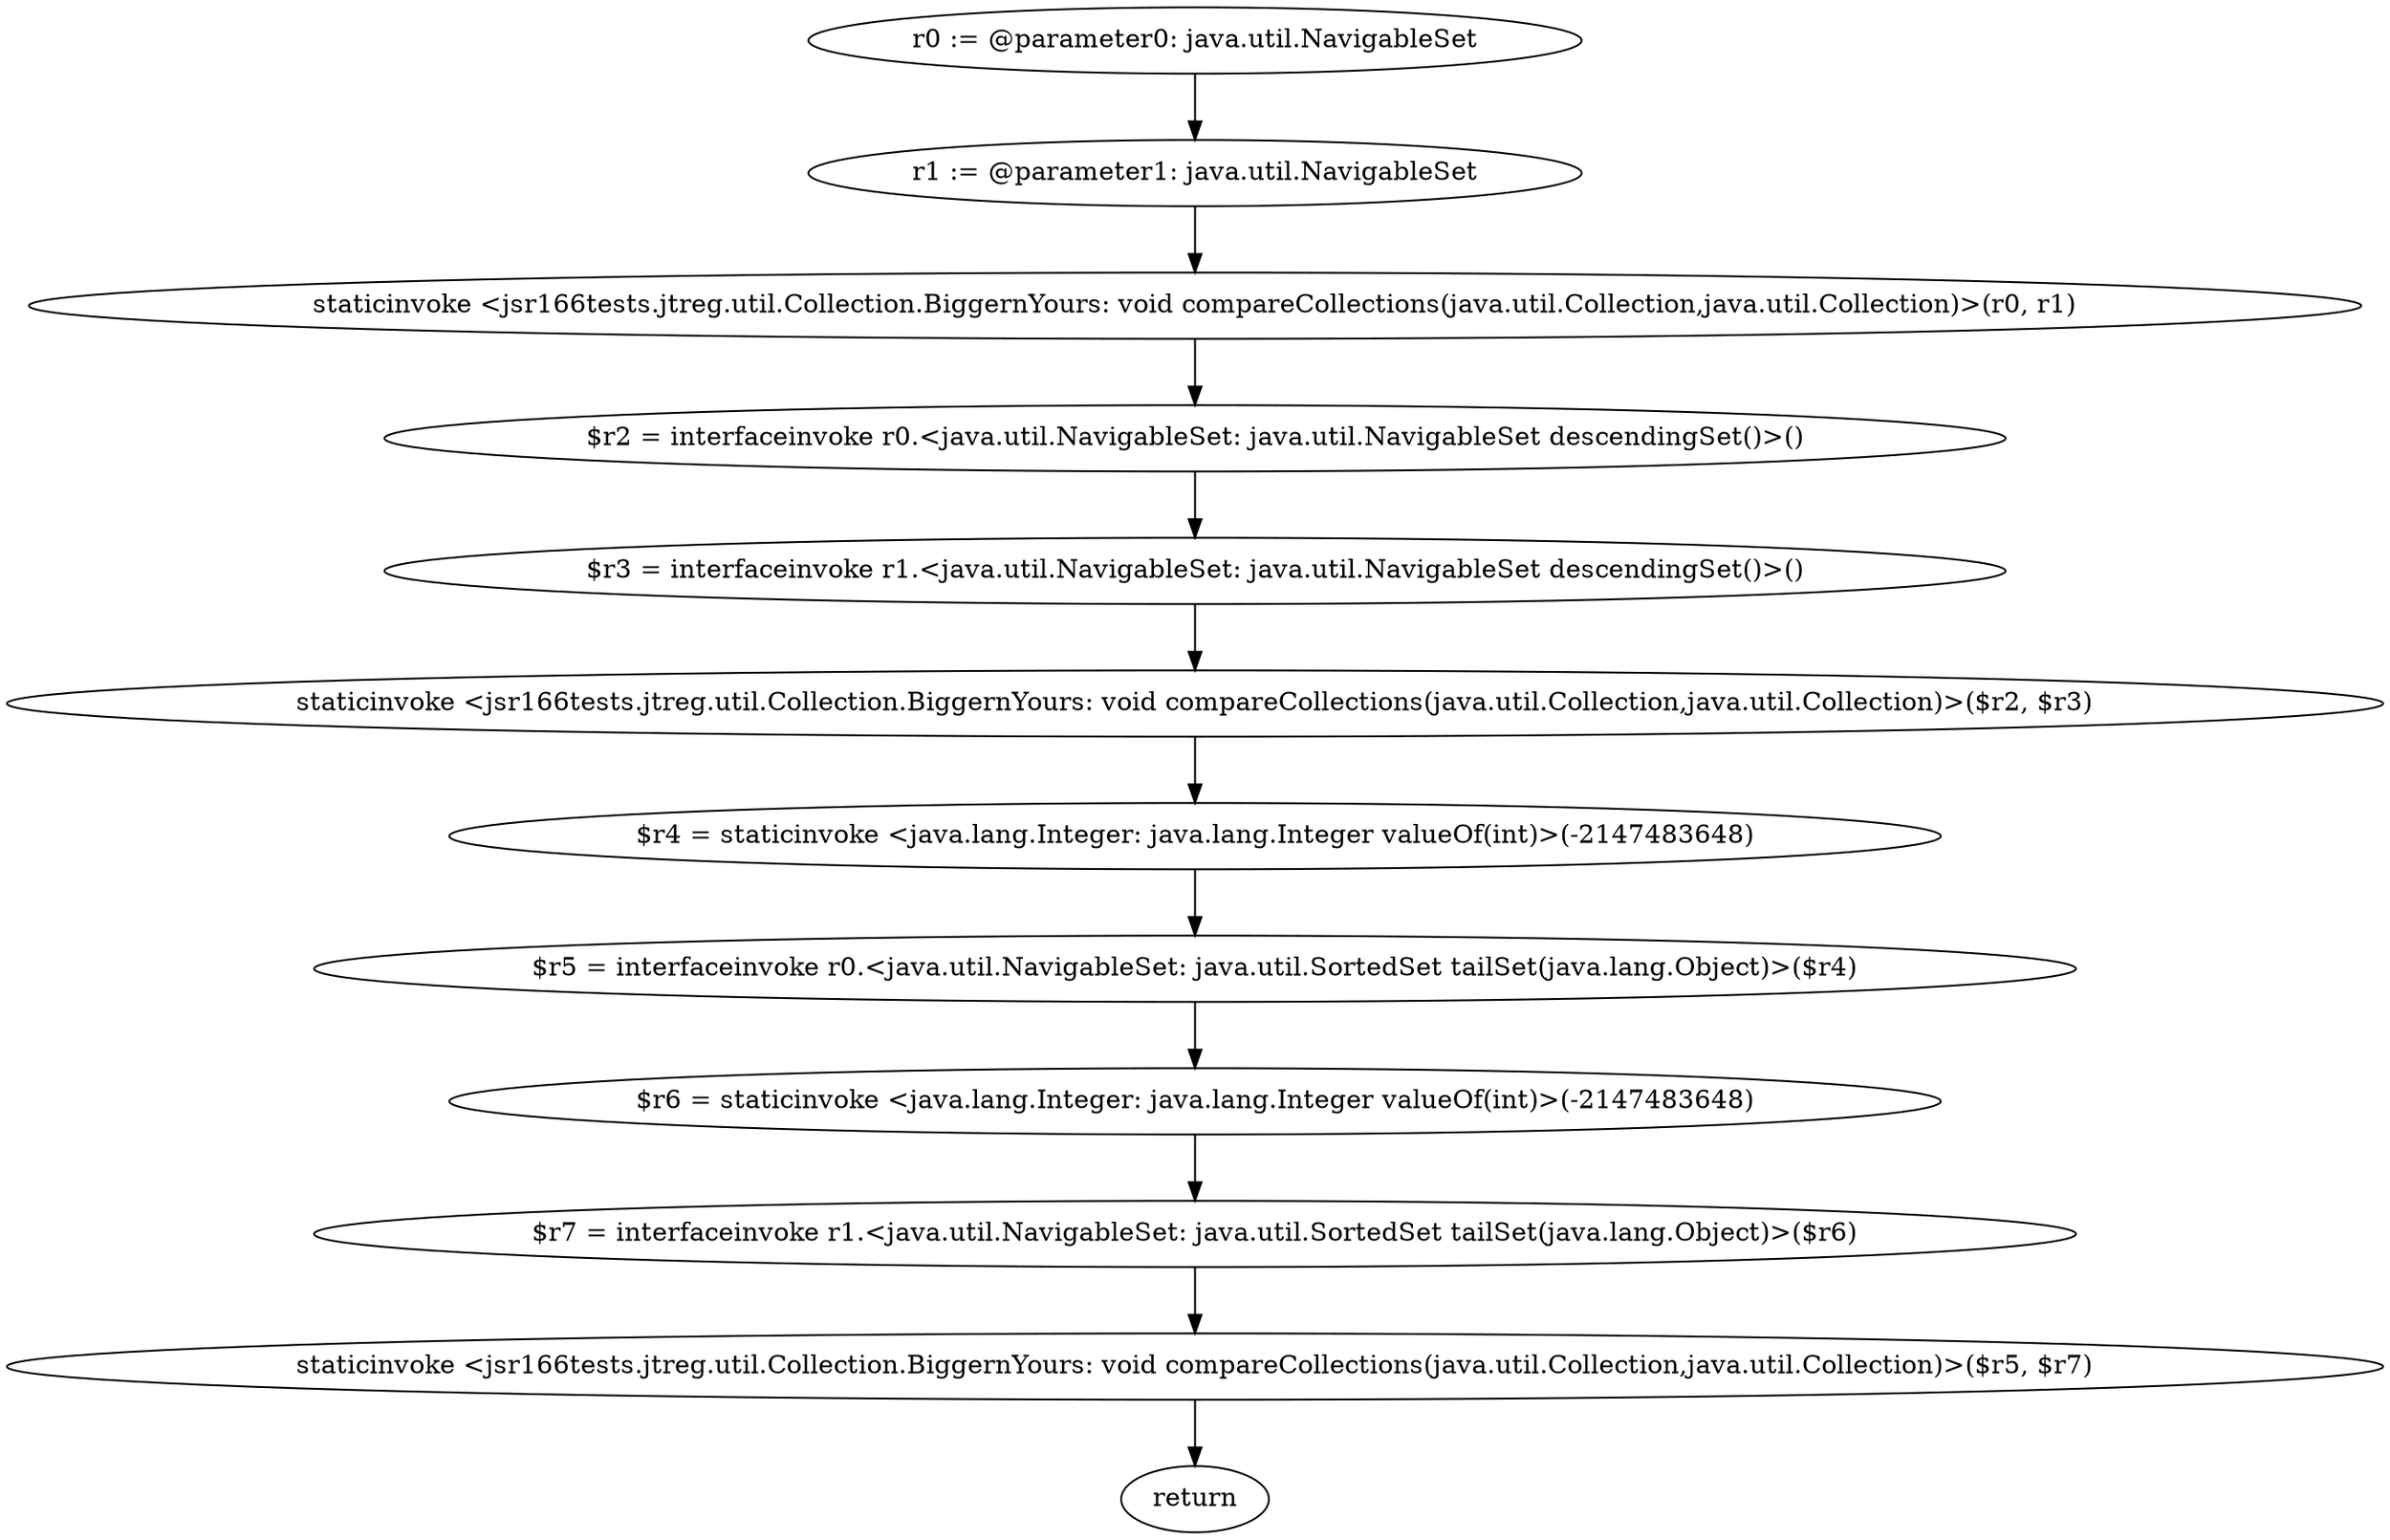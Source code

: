 digraph "unitGraph" {
    "r0 := @parameter0: java.util.NavigableSet"
    "r1 := @parameter1: java.util.NavigableSet"
    "staticinvoke <jsr166tests.jtreg.util.Collection.BiggernYours: void compareCollections(java.util.Collection,java.util.Collection)>(r0, r1)"
    "$r2 = interfaceinvoke r0.<java.util.NavigableSet: java.util.NavigableSet descendingSet()>()"
    "$r3 = interfaceinvoke r1.<java.util.NavigableSet: java.util.NavigableSet descendingSet()>()"
    "staticinvoke <jsr166tests.jtreg.util.Collection.BiggernYours: void compareCollections(java.util.Collection,java.util.Collection)>($r2, $r3)"
    "$r4 = staticinvoke <java.lang.Integer: java.lang.Integer valueOf(int)>(-2147483648)"
    "$r5 = interfaceinvoke r0.<java.util.NavigableSet: java.util.SortedSet tailSet(java.lang.Object)>($r4)"
    "$r6 = staticinvoke <java.lang.Integer: java.lang.Integer valueOf(int)>(-2147483648)"
    "$r7 = interfaceinvoke r1.<java.util.NavigableSet: java.util.SortedSet tailSet(java.lang.Object)>($r6)"
    "staticinvoke <jsr166tests.jtreg.util.Collection.BiggernYours: void compareCollections(java.util.Collection,java.util.Collection)>($r5, $r7)"
    "return"
    "r0 := @parameter0: java.util.NavigableSet"->"r1 := @parameter1: java.util.NavigableSet";
    "r1 := @parameter1: java.util.NavigableSet"->"staticinvoke <jsr166tests.jtreg.util.Collection.BiggernYours: void compareCollections(java.util.Collection,java.util.Collection)>(r0, r1)";
    "staticinvoke <jsr166tests.jtreg.util.Collection.BiggernYours: void compareCollections(java.util.Collection,java.util.Collection)>(r0, r1)"->"$r2 = interfaceinvoke r0.<java.util.NavigableSet: java.util.NavigableSet descendingSet()>()";
    "$r2 = interfaceinvoke r0.<java.util.NavigableSet: java.util.NavigableSet descendingSet()>()"->"$r3 = interfaceinvoke r1.<java.util.NavigableSet: java.util.NavigableSet descendingSet()>()";
    "$r3 = interfaceinvoke r1.<java.util.NavigableSet: java.util.NavigableSet descendingSet()>()"->"staticinvoke <jsr166tests.jtreg.util.Collection.BiggernYours: void compareCollections(java.util.Collection,java.util.Collection)>($r2, $r3)";
    "staticinvoke <jsr166tests.jtreg.util.Collection.BiggernYours: void compareCollections(java.util.Collection,java.util.Collection)>($r2, $r3)"->"$r4 = staticinvoke <java.lang.Integer: java.lang.Integer valueOf(int)>(-2147483648)";
    "$r4 = staticinvoke <java.lang.Integer: java.lang.Integer valueOf(int)>(-2147483648)"->"$r5 = interfaceinvoke r0.<java.util.NavigableSet: java.util.SortedSet tailSet(java.lang.Object)>($r4)";
    "$r5 = interfaceinvoke r0.<java.util.NavigableSet: java.util.SortedSet tailSet(java.lang.Object)>($r4)"->"$r6 = staticinvoke <java.lang.Integer: java.lang.Integer valueOf(int)>(-2147483648)";
    "$r6 = staticinvoke <java.lang.Integer: java.lang.Integer valueOf(int)>(-2147483648)"->"$r7 = interfaceinvoke r1.<java.util.NavigableSet: java.util.SortedSet tailSet(java.lang.Object)>($r6)";
    "$r7 = interfaceinvoke r1.<java.util.NavigableSet: java.util.SortedSet tailSet(java.lang.Object)>($r6)"->"staticinvoke <jsr166tests.jtreg.util.Collection.BiggernYours: void compareCollections(java.util.Collection,java.util.Collection)>($r5, $r7)";
    "staticinvoke <jsr166tests.jtreg.util.Collection.BiggernYours: void compareCollections(java.util.Collection,java.util.Collection)>($r5, $r7)"->"return";
}

